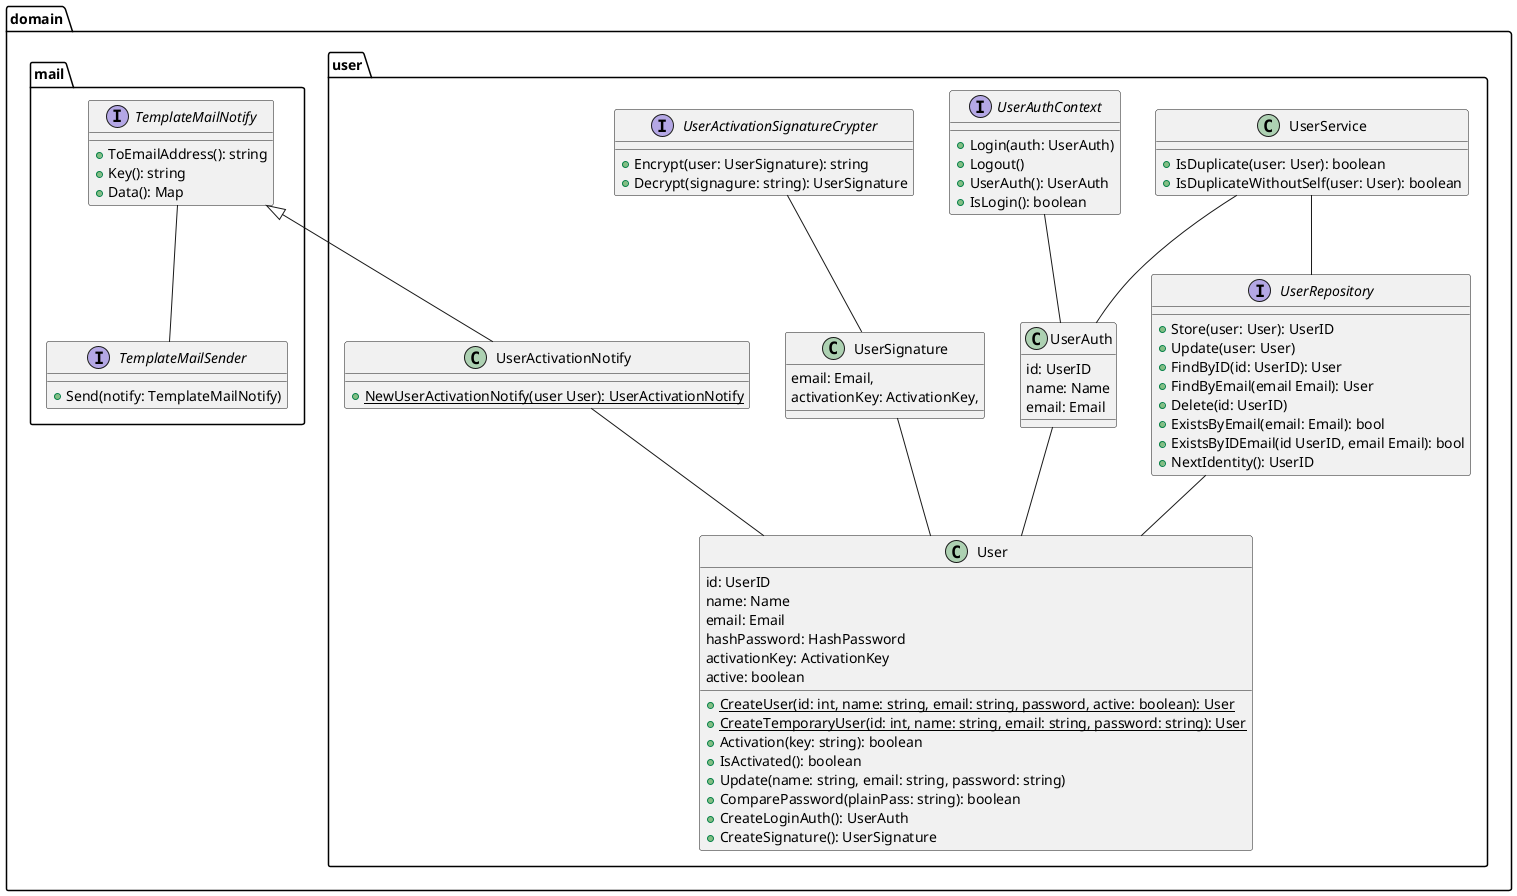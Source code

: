 @startuml class_user

package domain {
    package user {
        class User {
            id: UserID
            name: Name
            email: Email
            hashPassword: HashPassword
            activationKey: ActivationKey
            active: boolean
            + {static} CreateUser(id: int, name: string, email: string, password, active: boolean): User
            + {static} CreateTemporaryUser(id: int, name: string, email: string, password: string): User
            + Activation(key: string): boolean
            + IsActivated(): boolean
            + Update(name: string, email: string, password: string)
            + ComparePassword(plainPass: string): boolean
            + CreateLoginAuth(): UserAuth
            + CreateSignature(): UserSignature
        }

        class UserAuth {
            id: UserID
            name: Name
            email: Email
        }

        class UserSignature {
            email: Email,
            activationKey: ActivationKey,
        }

        class UserService {
            + IsDuplicate(user: User): boolean
            + IsDuplicateWithoutSelf(user: User): boolean
        }

        interface UserRepository {
            + Store(user: User): UserID
            + Update(user: User)
            + FindByID(id: UserID): User
            + FindByEmail(email Email): User
            + Delete(id: UserID)
            + ExistsByEmail(email: Email): bool
            + ExistsByIDEmail(id UserID, email Email): bool
            + NextIdentity(): UserID
        }

        interface UserAuthContext {
            + Login(auth: UserAuth)
            + Logout()
            + UserAuth(): UserAuth
            + IsLogin(): boolean
        }

        interface UserActivationSignatureCrypter {
            + Encrypt(user: UserSignature): string
            + Decrypt(signagure: string): UserSignature
        }

        class UserActivationNotify {
            + {static} NewUserActivationNotify(user User): UserActivationNotify
        }

    }

    package mail {
        interface TemplateMailNotify {
            + ToEmailAddress(): string
            + Key(): string
            + Data(): Map
        }

        interface TemplateMailSender {
            + Send(notify: TemplateMailNotify)
        }
    }
}

UserAuth -- User
UserSignature -- User
UserRepository -- User
UserService -- UserRepository
UserService -- UserAuth
UserAuthContext -- UserAuth
UserActivationSignatureCrypter -- UserSignature
UserActivationNotify -- User

TemplateMailNotify -- TemplateMailSender

TemplateMailNotify <|-- UserActivationNotify

@enduml
